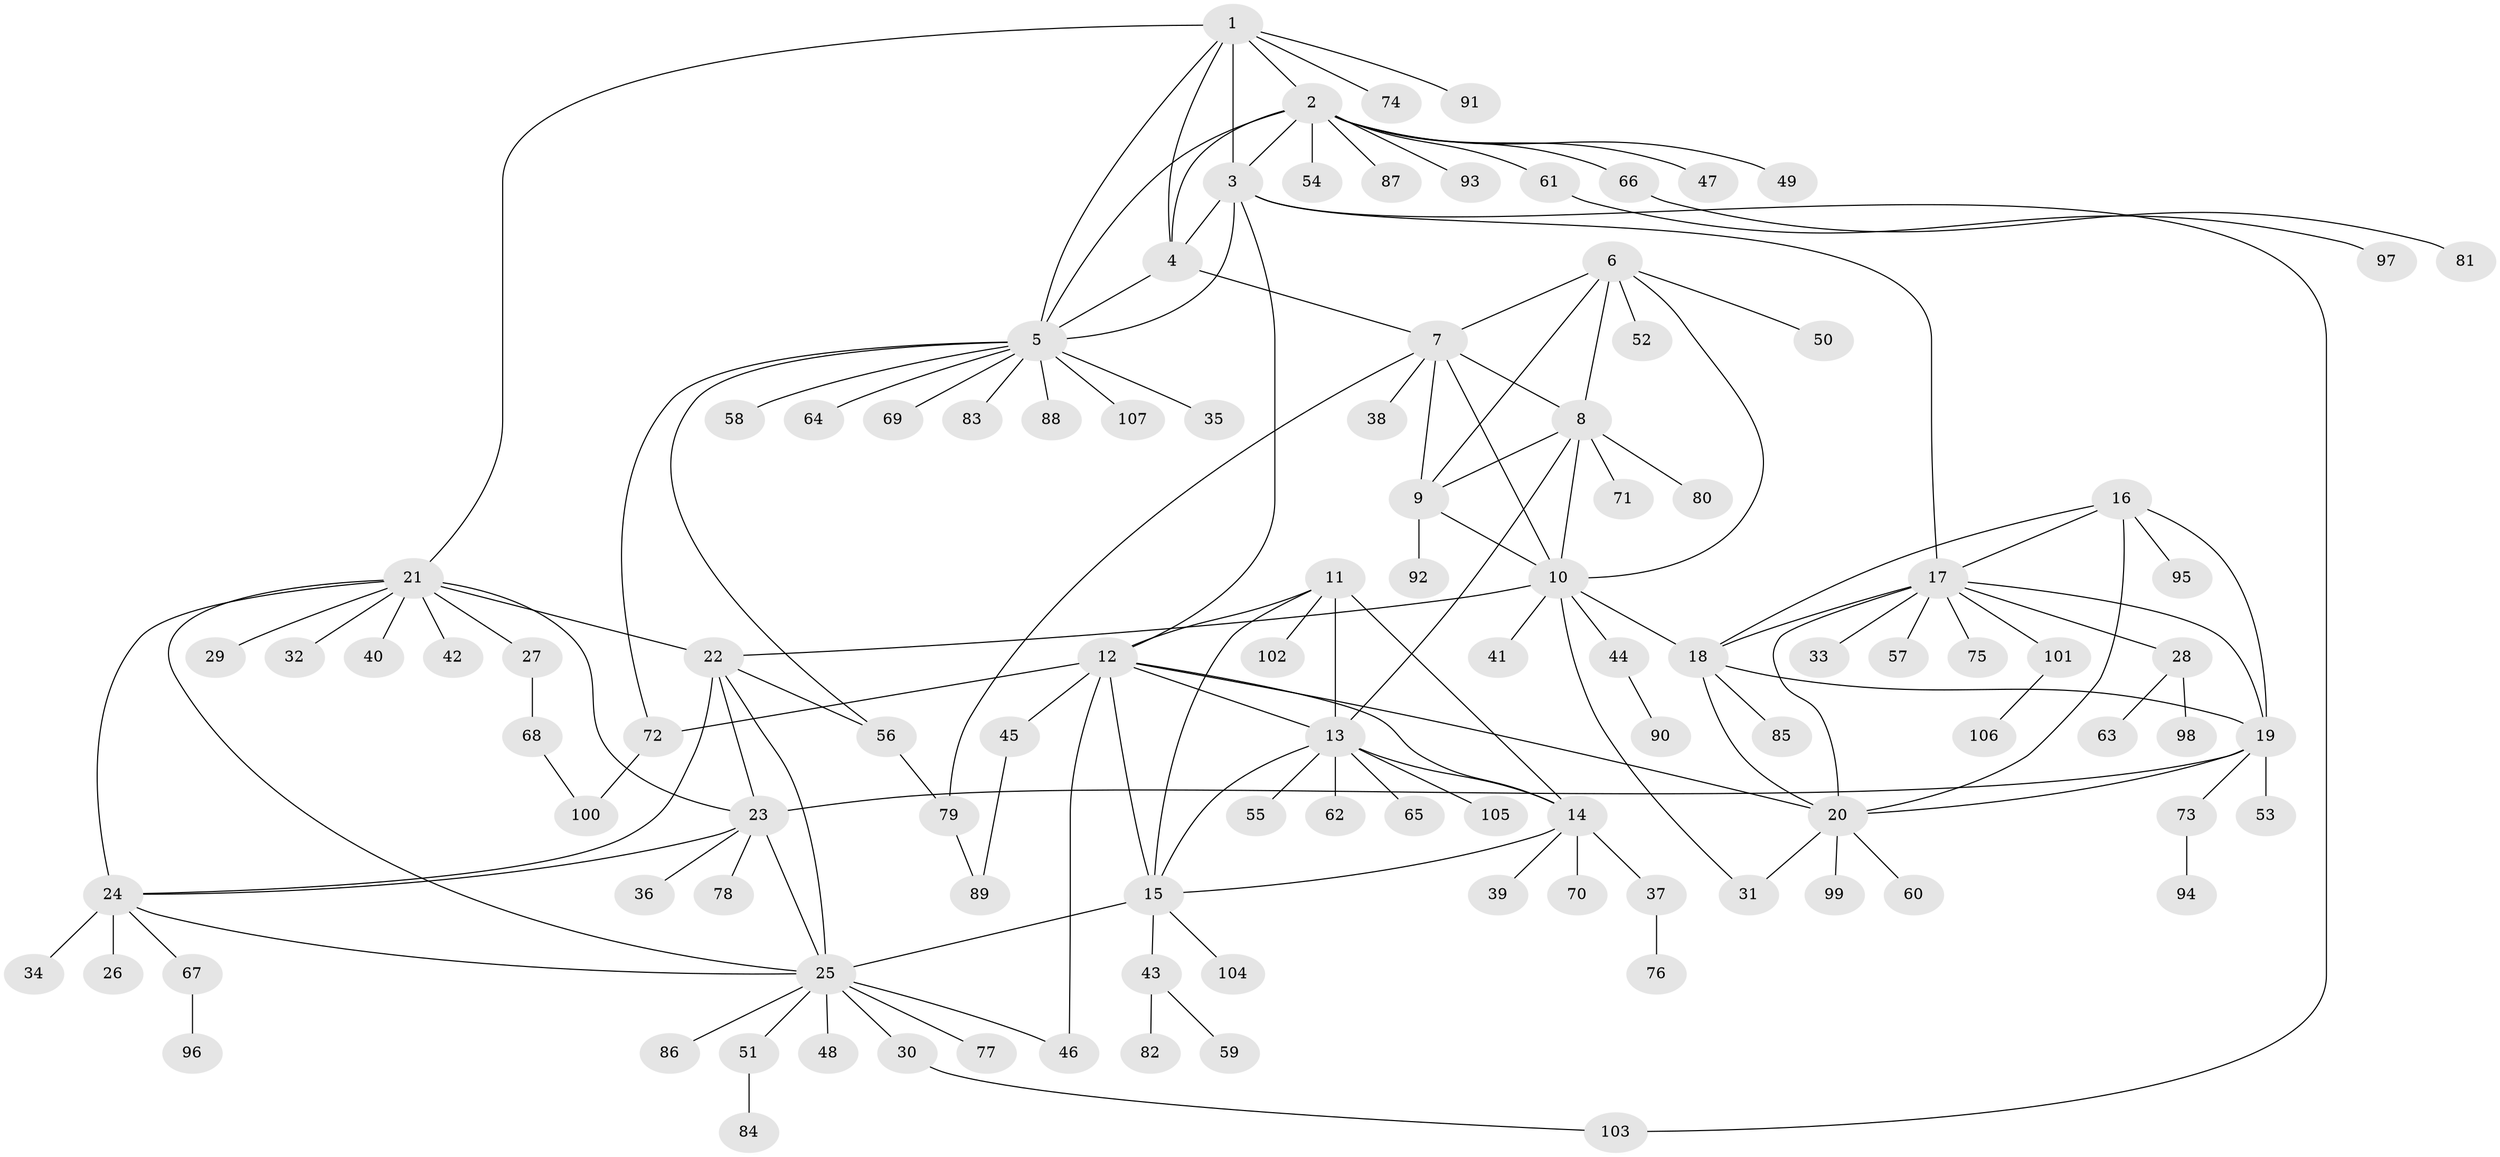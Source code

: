 // coarse degree distribution, {7: 0.07407407407407407, 5: 0.09259259259259259, 1: 0.5, 8: 0.037037037037037035, 2: 0.07407407407407407, 9: 0.037037037037037035, 6: 0.05555555555555555, 10: 0.018518518518518517, 3: 0.037037037037037035, 4: 0.07407407407407407}
// Generated by graph-tools (version 1.1) at 2025/37/03/04/25 23:37:37]
// undirected, 107 vertices, 150 edges
graph export_dot {
  node [color=gray90,style=filled];
  1;
  2;
  3;
  4;
  5;
  6;
  7;
  8;
  9;
  10;
  11;
  12;
  13;
  14;
  15;
  16;
  17;
  18;
  19;
  20;
  21;
  22;
  23;
  24;
  25;
  26;
  27;
  28;
  29;
  30;
  31;
  32;
  33;
  34;
  35;
  36;
  37;
  38;
  39;
  40;
  41;
  42;
  43;
  44;
  45;
  46;
  47;
  48;
  49;
  50;
  51;
  52;
  53;
  54;
  55;
  56;
  57;
  58;
  59;
  60;
  61;
  62;
  63;
  64;
  65;
  66;
  67;
  68;
  69;
  70;
  71;
  72;
  73;
  74;
  75;
  76;
  77;
  78;
  79;
  80;
  81;
  82;
  83;
  84;
  85;
  86;
  87;
  88;
  89;
  90;
  91;
  92;
  93;
  94;
  95;
  96;
  97;
  98;
  99;
  100;
  101;
  102;
  103;
  104;
  105;
  106;
  107;
  1 -- 2;
  1 -- 3;
  1 -- 4;
  1 -- 5;
  1 -- 21;
  1 -- 74;
  1 -- 91;
  2 -- 3;
  2 -- 4;
  2 -- 5;
  2 -- 47;
  2 -- 49;
  2 -- 54;
  2 -- 61;
  2 -- 66;
  2 -- 87;
  2 -- 93;
  3 -- 4;
  3 -- 5;
  3 -- 12;
  3 -- 17;
  3 -- 103;
  4 -- 5;
  4 -- 7;
  5 -- 35;
  5 -- 56;
  5 -- 58;
  5 -- 64;
  5 -- 69;
  5 -- 72;
  5 -- 83;
  5 -- 88;
  5 -- 107;
  6 -- 7;
  6 -- 8;
  6 -- 9;
  6 -- 10;
  6 -- 50;
  6 -- 52;
  7 -- 8;
  7 -- 9;
  7 -- 10;
  7 -- 38;
  7 -- 79;
  8 -- 9;
  8 -- 10;
  8 -- 13;
  8 -- 71;
  8 -- 80;
  9 -- 10;
  9 -- 92;
  10 -- 18;
  10 -- 22;
  10 -- 31;
  10 -- 41;
  10 -- 44;
  11 -- 12;
  11 -- 13;
  11 -- 14;
  11 -- 15;
  11 -- 102;
  12 -- 13;
  12 -- 14;
  12 -- 15;
  12 -- 20;
  12 -- 45;
  12 -- 46;
  12 -- 72;
  13 -- 14;
  13 -- 15;
  13 -- 55;
  13 -- 62;
  13 -- 65;
  13 -- 105;
  14 -- 15;
  14 -- 37;
  14 -- 39;
  14 -- 70;
  15 -- 25;
  15 -- 43;
  15 -- 104;
  16 -- 17;
  16 -- 18;
  16 -- 19;
  16 -- 20;
  16 -- 95;
  17 -- 18;
  17 -- 19;
  17 -- 20;
  17 -- 28;
  17 -- 33;
  17 -- 57;
  17 -- 75;
  17 -- 101;
  18 -- 19;
  18 -- 20;
  18 -- 85;
  19 -- 20;
  19 -- 23;
  19 -- 53;
  19 -- 73;
  20 -- 31;
  20 -- 60;
  20 -- 99;
  21 -- 22;
  21 -- 23;
  21 -- 24;
  21 -- 25;
  21 -- 27;
  21 -- 29;
  21 -- 32;
  21 -- 40;
  21 -- 42;
  22 -- 23;
  22 -- 24;
  22 -- 25;
  22 -- 56;
  23 -- 24;
  23 -- 25;
  23 -- 36;
  23 -- 78;
  24 -- 25;
  24 -- 26;
  24 -- 34;
  24 -- 67;
  25 -- 30;
  25 -- 46;
  25 -- 48;
  25 -- 51;
  25 -- 77;
  25 -- 86;
  27 -- 68;
  28 -- 63;
  28 -- 98;
  30 -- 103;
  37 -- 76;
  43 -- 59;
  43 -- 82;
  44 -- 90;
  45 -- 89;
  51 -- 84;
  56 -- 79;
  61 -- 97;
  66 -- 81;
  67 -- 96;
  68 -- 100;
  72 -- 100;
  73 -- 94;
  79 -- 89;
  101 -- 106;
}
